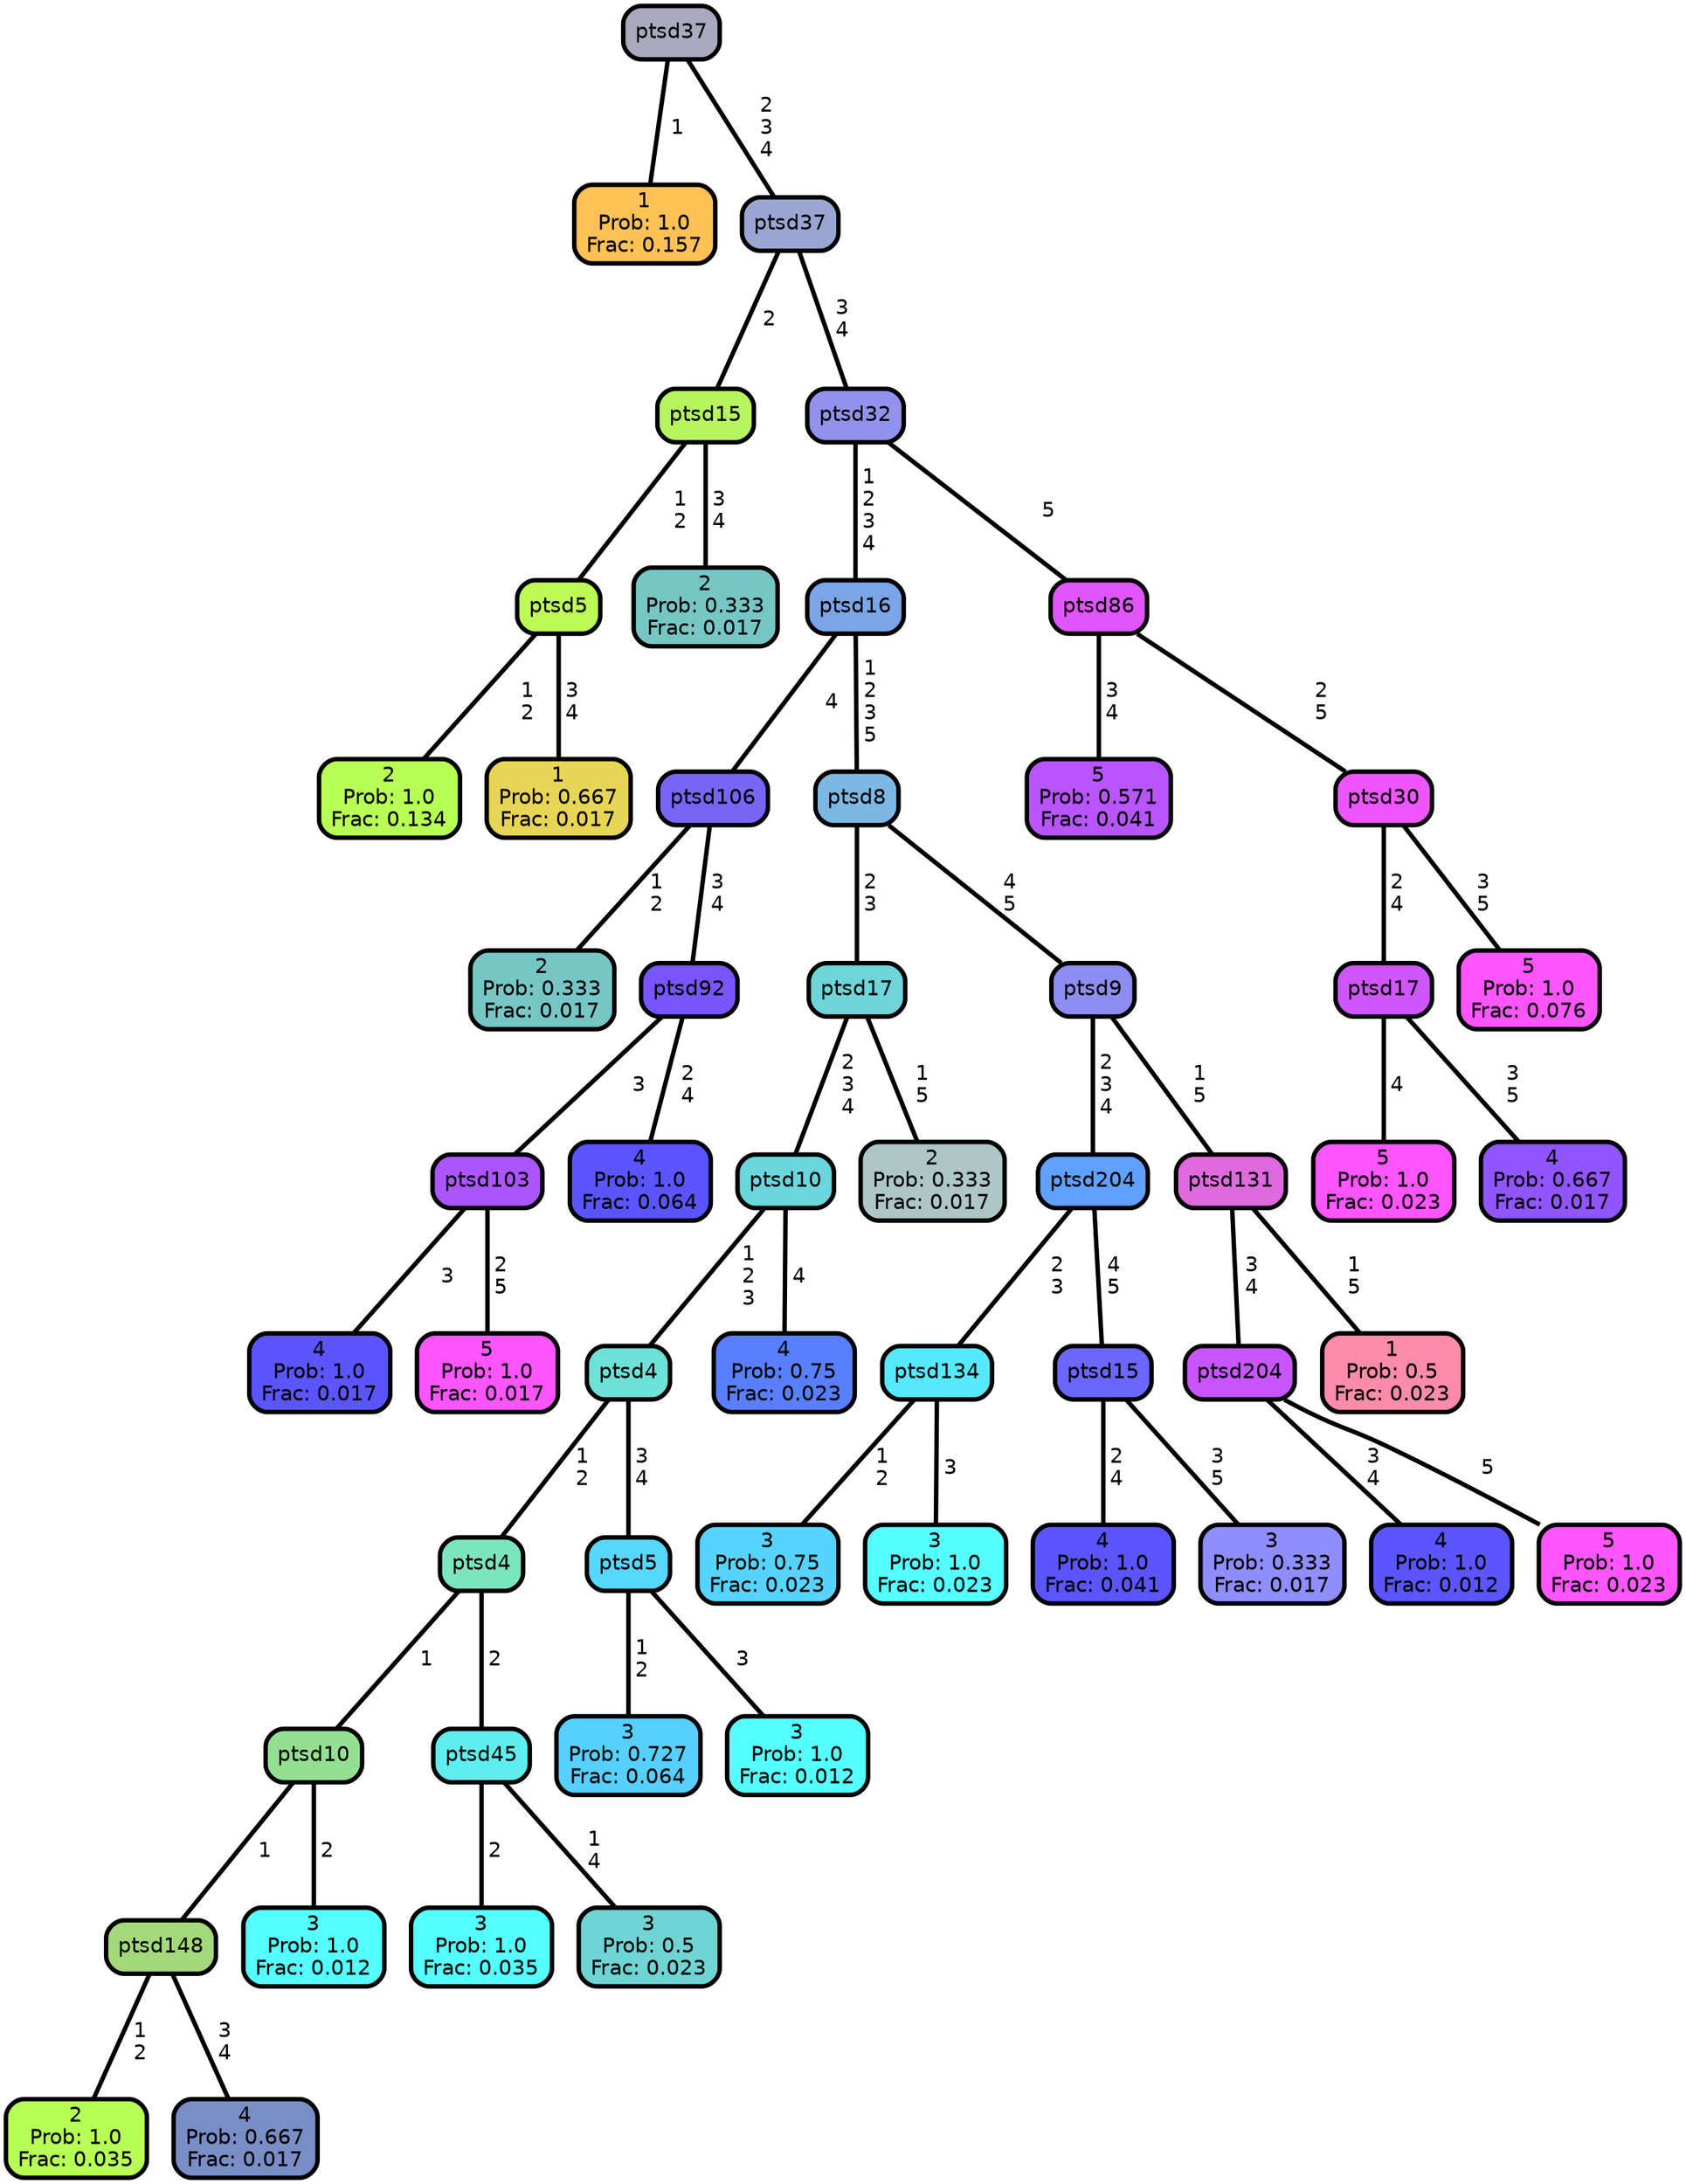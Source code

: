 graph Tree {
node [shape=box, style="filled, rounded",color="black",penwidth="3",fontcolor="black",                 fontname=helvetica] ;
graph [ranksep="0 equally", splines=straight,                 bgcolor=transparent, dpi=200] ;
edge [fontname=helvetica, color=black] ;
0 [label="1
Prob: 1.0
Frac: 0.157", fillcolor="#ffc155"] ;
1 [label="ptsd37", fillcolor="#a9aabd"] ;
2 [label="2
Prob: 1.0
Frac: 0.134", fillcolor="#b8ff55"] ;
3 [label="ptsd5", fillcolor="#bdfa55"] ;
4 [label="1
Prob: 0.667
Frac: 0.017", fillcolor="#e7d555"] ;
5 [label="ptsd15", fillcolor="#b6f460"] ;
6 [label="2
Prob: 0.333
Frac: 0.017", fillcolor="#77c6c6"] ;
7 [label="ptsd37", fillcolor="#99a6d1"] ;
8 [label="2
Prob: 0.333
Frac: 0.017", fillcolor="#77c6c6"] ;
9 [label="ptsd106", fillcolor="#7766f6"] ;
10 [label="4
Prob: 1.0
Frac: 0.017", fillcolor="#5a55ff"] ;
11 [label="ptsd103", fillcolor="#ac55ff"] ;
12 [label="5
Prob: 1.0
Frac: 0.017", fillcolor="#ff55ff"] ;
13 [label="ptsd92", fillcolor="#7755ff"] ;
14 [label="4
Prob: 1.0
Frac: 0.064", fillcolor="#5a55ff"] ;
15 [label="ptsd16", fillcolor="#7aa5e8"] ;
16 [label="2
Prob: 1.0
Frac: 0.035", fillcolor="#b8ff55"] ;
17 [label="ptsd148", fillcolor="#a3d97a"] ;
18 [label="4
Prob: 0.667
Frac: 0.017", fillcolor="#798dc6"] ;
19 [label="ptsd10", fillcolor="#94e092"] ;
20 [label="3
Prob: 1.0
Frac: 0.012", fillcolor="#55ffff"] ;
21 [label="ptsd4", fillcolor="#7be6be"] ;
22 [label="3
Prob: 1.0
Frac: 0.035", fillcolor="#55ffff"] ;
23 [label="ptsd45", fillcolor="#5feeee"] ;
24 [label="3
Prob: 0.5
Frac: 0.023", fillcolor="#6fd4d4"] ;
25 [label="ptsd4", fillcolor="#6de1d7"] ;
26 [label="3
Prob: 0.727
Frac: 0.064", fillcolor="#56d0ff"] ;
27 [label="ptsd5", fillcolor="#56d7ff"] ;
28 [label="3
Prob: 1.0
Frac: 0.012", fillcolor="#55ffff"] ;
29 [label="ptsd10", fillcolor="#6bd6db"] ;
30 [label="4
Prob: 0.75
Frac: 0.023", fillcolor="#587fff"] ;
31 [label="ptsd17", fillcolor="#6fd5d9"] ;
32 [label="2
Prob: 0.333
Frac: 0.017", fillcolor="#aec6c6"] ;
33 [label="ptsd8", fillcolor="#7cb8e3"] ;
34 [label="3
Prob: 0.75
Frac: 0.023", fillcolor="#56d4ff"] ;
35 [label="ptsd134", fillcolor="#55e9ff"] ;
36 [label="3
Prob: 1.0
Frac: 0.023", fillcolor="#55ffff"] ;
37 [label="ptsd204", fillcolor="#60a0ff"] ;
38 [label="4
Prob: 1.0
Frac: 0.041", fillcolor="#5a55ff"] ;
39 [label="ptsd15", fillcolor="#6a66ff"] ;
40 [label="3
Prob: 0.333
Frac: 0.017", fillcolor="#8f8dff"] ;
41 [label="ptsd9", fillcolor="#8d8df2"] ;
42 [label="4
Prob: 1.0
Frac: 0.012", fillcolor="#5a55ff"] ;
43 [label="ptsd204", fillcolor="#c855ff"] ;
44 [label="5
Prob: 1.0
Frac: 0.023", fillcolor="#ff55ff"] ;
45 [label="ptsd131", fillcolor="#de6add"] ;
46 [label="1
Prob: 0.5
Frac: 0.023", fillcolor="#ff8baa"] ;
47 [label="ptsd32", fillcolor="#9292ed"] ;
48 [label="5
Prob: 0.571
Frac: 0.041", fillcolor="#b855ff"] ;
49 [label="ptsd86", fillcolor="#e055ff"] ;
50 [label="5
Prob: 1.0
Frac: 0.023", fillcolor="#ff55ff"] ;
51 [label="ptsd17", fillcolor="#cf55ff"] ;
52 [label="4
Prob: 0.667
Frac: 0.017", fillcolor="#9155ff"] ;
53 [label="ptsd30", fillcolor="#ee55ff"] ;
54 [label="5
Prob: 1.0
Frac: 0.076", fillcolor="#ff55ff"] ;
1 -- 0 [label=" 1",penwidth=3] ;
1 -- 7 [label=" 2\n 3\n 4",penwidth=3] ;
3 -- 2 [label=" 1\n 2",penwidth=3] ;
3 -- 4 [label=" 3\n 4",penwidth=3] ;
5 -- 3 [label=" 1\n 2",penwidth=3] ;
5 -- 6 [label=" 3\n 4",penwidth=3] ;
7 -- 5 [label=" 2",penwidth=3] ;
7 -- 47 [label=" 3\n 4",penwidth=3] ;
9 -- 8 [label=" 1\n 2",penwidth=3] ;
9 -- 13 [label=" 3\n 4",penwidth=3] ;
11 -- 10 [label=" 3",penwidth=3] ;
11 -- 12 [label=" 2\n 5",penwidth=3] ;
13 -- 11 [label=" 3",penwidth=3] ;
13 -- 14 [label=" 2\n 4",penwidth=3] ;
15 -- 9 [label=" 4",penwidth=3] ;
15 -- 33 [label=" 1\n 2\n 3\n 5",penwidth=3] ;
17 -- 16 [label=" 1\n 2",penwidth=3] ;
17 -- 18 [label=" 3\n 4",penwidth=3] ;
19 -- 17 [label=" 1",penwidth=3] ;
19 -- 20 [label=" 2",penwidth=3] ;
21 -- 19 [label=" 1",penwidth=3] ;
21 -- 23 [label=" 2",penwidth=3] ;
23 -- 22 [label=" 2",penwidth=3] ;
23 -- 24 [label=" 1\n 4",penwidth=3] ;
25 -- 21 [label=" 1\n 2",penwidth=3] ;
25 -- 27 [label=" 3\n 4",penwidth=3] ;
27 -- 26 [label=" 1\n 2",penwidth=3] ;
27 -- 28 [label=" 3",penwidth=3] ;
29 -- 25 [label=" 1\n 2\n 3",penwidth=3] ;
29 -- 30 [label=" 4",penwidth=3] ;
31 -- 29 [label=" 2\n 3\n 4",penwidth=3] ;
31 -- 32 [label=" 1\n 5",penwidth=3] ;
33 -- 31 [label=" 2\n 3",penwidth=3] ;
33 -- 41 [label=" 4\n 5",penwidth=3] ;
35 -- 34 [label=" 1\n 2",penwidth=3] ;
35 -- 36 [label=" 3",penwidth=3] ;
37 -- 35 [label=" 2\n 3",penwidth=3] ;
37 -- 39 [label=" 4\n 5",penwidth=3] ;
39 -- 38 [label=" 2\n 4",penwidth=3] ;
39 -- 40 [label=" 3\n 5",penwidth=3] ;
41 -- 37 [label=" 2\n 3\n 4",penwidth=3] ;
41 -- 45 [label=" 1\n 5",penwidth=3] ;
43 -- 42 [label=" 3\n 4",penwidth=3] ;
43 -- 44 [label=" 5",penwidth=3] ;
45 -- 43 [label=" 3\n 4",penwidth=3] ;
45 -- 46 [label=" 1\n 5",penwidth=3] ;
47 -- 15 [label=" 1\n 2\n 3\n 4",penwidth=3] ;
47 -- 49 [label=" 5",penwidth=3] ;
49 -- 48 [label=" 3\n 4",penwidth=3] ;
49 -- 53 [label=" 2\n 5",penwidth=3] ;
51 -- 50 [label=" 4",penwidth=3] ;
51 -- 52 [label=" 3\n 5",penwidth=3] ;
53 -- 51 [label=" 2\n 4",penwidth=3] ;
53 -- 54 [label=" 3\n 5",penwidth=3] ;
{rank = same;}}